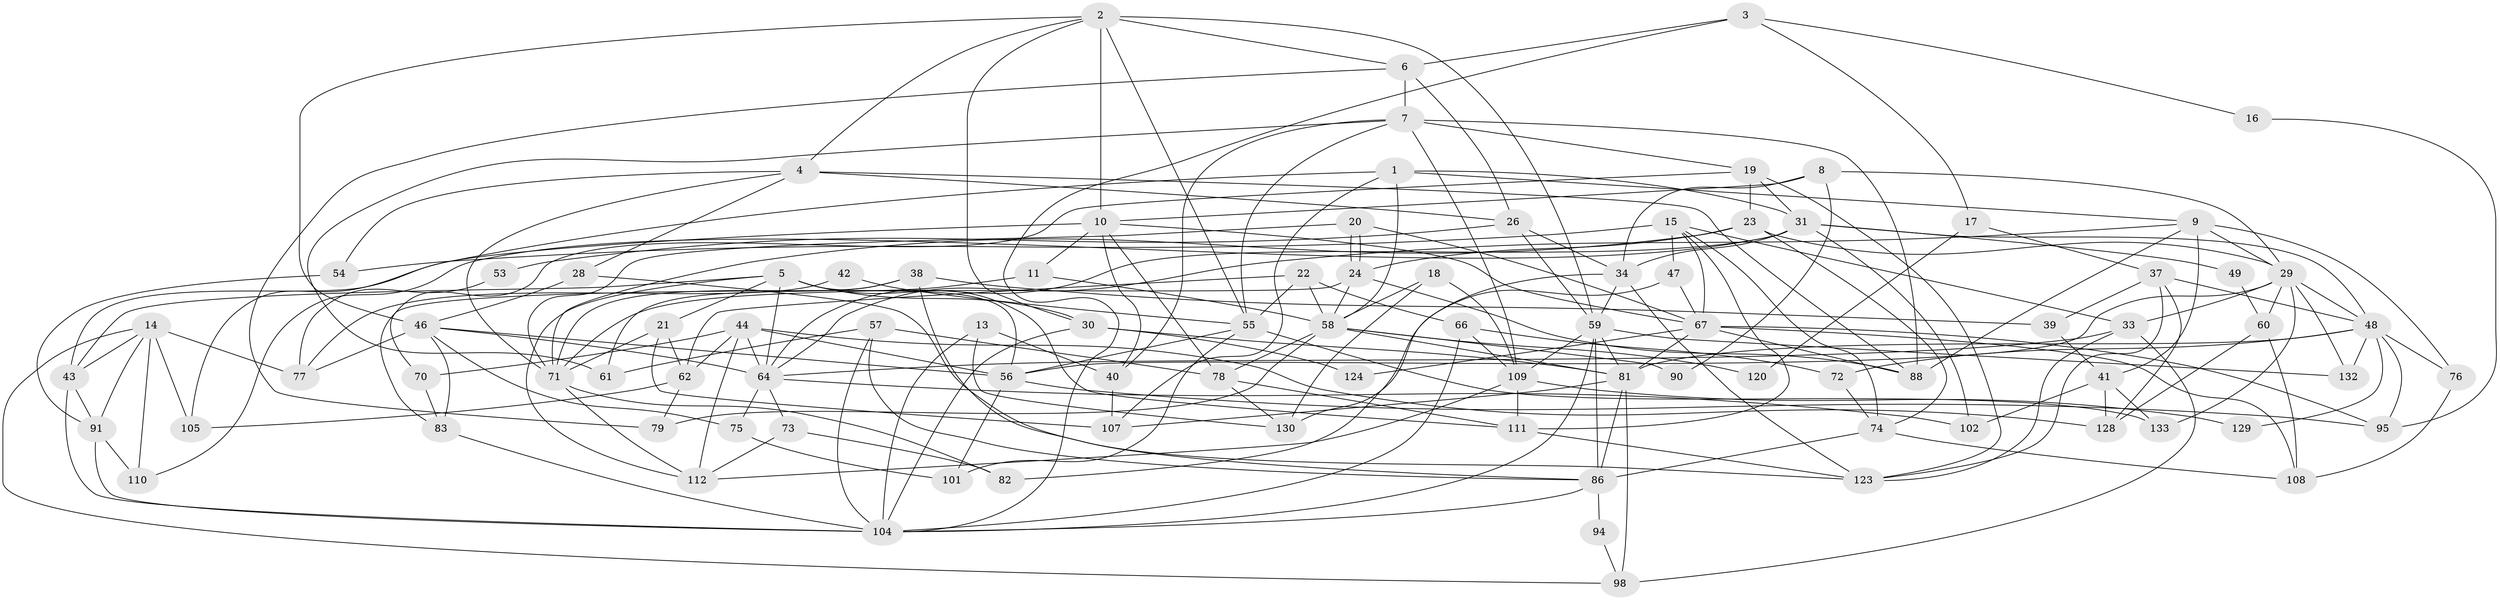// original degree distribution, {4: 0.2932330827067669, 6: 0.09022556390977443, 2: 0.12781954887218044, 3: 0.2857142857142857, 7: 0.045112781954887216, 5: 0.13533834586466165, 8: 0.022556390977443608}
// Generated by graph-tools (version 1.1) at 2025/11/02/27/25 16:11:20]
// undirected, 93 vertices, 220 edges
graph export_dot {
graph [start="1"]
  node [color=gray90,style=filled];
  1 [super="+25"];
  2 [super="+12"];
  3;
  4 [super="+117"];
  5 [super="+32"];
  6 [super="+35"];
  7 [super="+85"];
  8 [super="+103"];
  9 [super="+45"];
  10 [super="+69"];
  11;
  13;
  14 [super="+27"];
  15;
  16;
  17;
  18;
  19;
  20;
  21 [super="+65"];
  22;
  23 [super="+63"];
  24 [super="+87"];
  26 [super="+92"];
  28;
  29 [super="+93"];
  30 [super="+36"];
  31 [super="+100"];
  33;
  34 [super="+50"];
  37 [super="+52"];
  38;
  39;
  40;
  41 [super="+51"];
  42;
  43 [super="+127"];
  44 [super="+122"];
  46 [super="+115"];
  47 [super="+84"];
  48 [super="+118"];
  49;
  53;
  54;
  55 [super="+68"];
  56 [super="+125"];
  57;
  58 [super="+80"];
  59 [super="+131"];
  60;
  61;
  62 [super="+106"];
  64 [super="+89"];
  66;
  67 [super="+126"];
  70;
  71 [super="+97"];
  72;
  73;
  74;
  75;
  76;
  77 [super="+116"];
  78 [super="+99"];
  79;
  81 [super="+113"];
  82;
  83;
  86 [super="+96"];
  88;
  90;
  91;
  94;
  95;
  98;
  101;
  102;
  104 [super="+114"];
  105;
  107;
  108;
  109 [super="+119"];
  110;
  111 [super="+121"];
  112;
  120;
  123;
  124;
  128;
  129;
  130;
  132;
  133;
  1 -- 107;
  1 -- 9;
  1 -- 105;
  1 -- 31;
  1 -- 58;
  2 -- 59;
  2 -- 10 [weight=2];
  2 -- 4;
  2 -- 55;
  2 -- 46;
  2 -- 6;
  2 -- 30;
  3 -- 104;
  3 -- 16;
  3 -- 17;
  3 -- 6;
  4 -- 54;
  4 -- 88;
  4 -- 28;
  4 -- 26;
  4 -- 71;
  5 -- 64;
  5 -- 112;
  5 -- 21;
  5 -- 56;
  5 -- 30;
  5 -- 43;
  5 -- 111;
  6 -- 7;
  6 -- 26;
  6 -- 79;
  7 -- 19;
  7 -- 40;
  7 -- 88;
  7 -- 61;
  7 -- 55;
  7 -- 109;
  8 -- 10;
  8 -- 90;
  8 -- 29;
  8 -- 34;
  9 -- 29 [weight=2];
  9 -- 64;
  9 -- 88;
  9 -- 76;
  9 -- 41;
  10 -- 78;
  10 -- 43;
  10 -- 40;
  10 -- 11;
  10 -- 67;
  11 -- 58;
  11 -- 71;
  13 -- 130;
  13 -- 40;
  13 -- 104;
  14 -- 110;
  14 -- 43;
  14 -- 77 [weight=2];
  14 -- 105;
  14 -- 98;
  14 -- 91;
  15 -- 67;
  15 -- 33;
  15 -- 47;
  15 -- 54;
  15 -- 74;
  15 -- 111;
  16 -- 95;
  17 -- 37;
  17 -- 120;
  18 -- 130;
  18 -- 58;
  18 -- 109;
  19 -- 31;
  19 -- 123;
  19 -- 23;
  19 -- 70;
  20 -- 24;
  20 -- 24;
  20 -- 71;
  20 -- 67;
  21 -- 107;
  21 -- 71;
  21 -- 62;
  22 -- 66;
  22 -- 58;
  22 -- 55;
  22 -- 62;
  23 -- 71;
  23 -- 24;
  23 -- 74;
  23 -- 29;
  24 -- 58;
  24 -- 83;
  24 -- 88;
  26 -- 59;
  26 -- 53;
  26 -- 34;
  28 -- 123;
  28 -- 46;
  29 -- 60;
  29 -- 132;
  29 -- 33;
  29 -- 133;
  29 -- 56;
  29 -- 48;
  30 -- 81;
  30 -- 124;
  30 -- 104;
  31 -- 49;
  31 -- 34;
  31 -- 48;
  31 -- 64;
  31 -- 102;
  31 -- 110;
  33 -- 98;
  33 -- 123;
  33 -- 64;
  34 -- 82;
  34 -- 123;
  34 -- 59;
  37 -- 39;
  37 -- 128;
  37 -- 48;
  37 -- 123;
  38 -- 61;
  38 -- 39;
  38 -- 86;
  38 -- 71;
  39 -- 41;
  40 -- 107;
  41 -- 133;
  41 -- 128;
  41 -- 102;
  42 -- 77;
  42 -- 55;
  43 -- 91;
  43 -- 104;
  44 -- 56;
  44 -- 64;
  44 -- 128;
  44 -- 112;
  44 -- 70;
  44 -- 62;
  46 -- 75;
  46 -- 77;
  46 -- 83;
  46 -- 56;
  46 -- 64;
  47 -- 130 [weight=2];
  47 -- 67 [weight=2];
  48 -- 129;
  48 -- 132;
  48 -- 72;
  48 -- 76;
  48 -- 95;
  48 -- 81;
  49 -- 60;
  53 -- 77;
  54 -- 91;
  55 -- 101;
  55 -- 133;
  55 -- 56;
  56 -- 101;
  56 -- 95;
  57 -- 86;
  57 -- 61;
  57 -- 78;
  57 -- 104;
  58 -- 79;
  58 -- 90;
  58 -- 120;
  58 -- 78;
  58 -- 81;
  59 -- 86;
  59 -- 132;
  59 -- 104;
  59 -- 81;
  59 -- 109;
  60 -- 128;
  60 -- 108;
  62 -- 105;
  62 -- 79;
  64 -- 73;
  64 -- 102;
  64 -- 75;
  66 -- 72;
  66 -- 104;
  66 -- 109;
  67 -- 81;
  67 -- 124;
  67 -- 88;
  67 -- 108;
  67 -- 95;
  70 -- 83;
  71 -- 112;
  71 -- 82;
  72 -- 74;
  73 -- 112;
  73 -- 82;
  74 -- 108;
  74 -- 86;
  75 -- 101;
  76 -- 108;
  78 -- 130;
  78 -- 111;
  81 -- 98;
  81 -- 86;
  81 -- 107;
  83 -- 104;
  86 -- 94;
  86 -- 104;
  91 -- 104;
  91 -- 110;
  94 -- 98;
  109 -- 112;
  109 -- 111;
  109 -- 129;
  111 -- 123;
}
